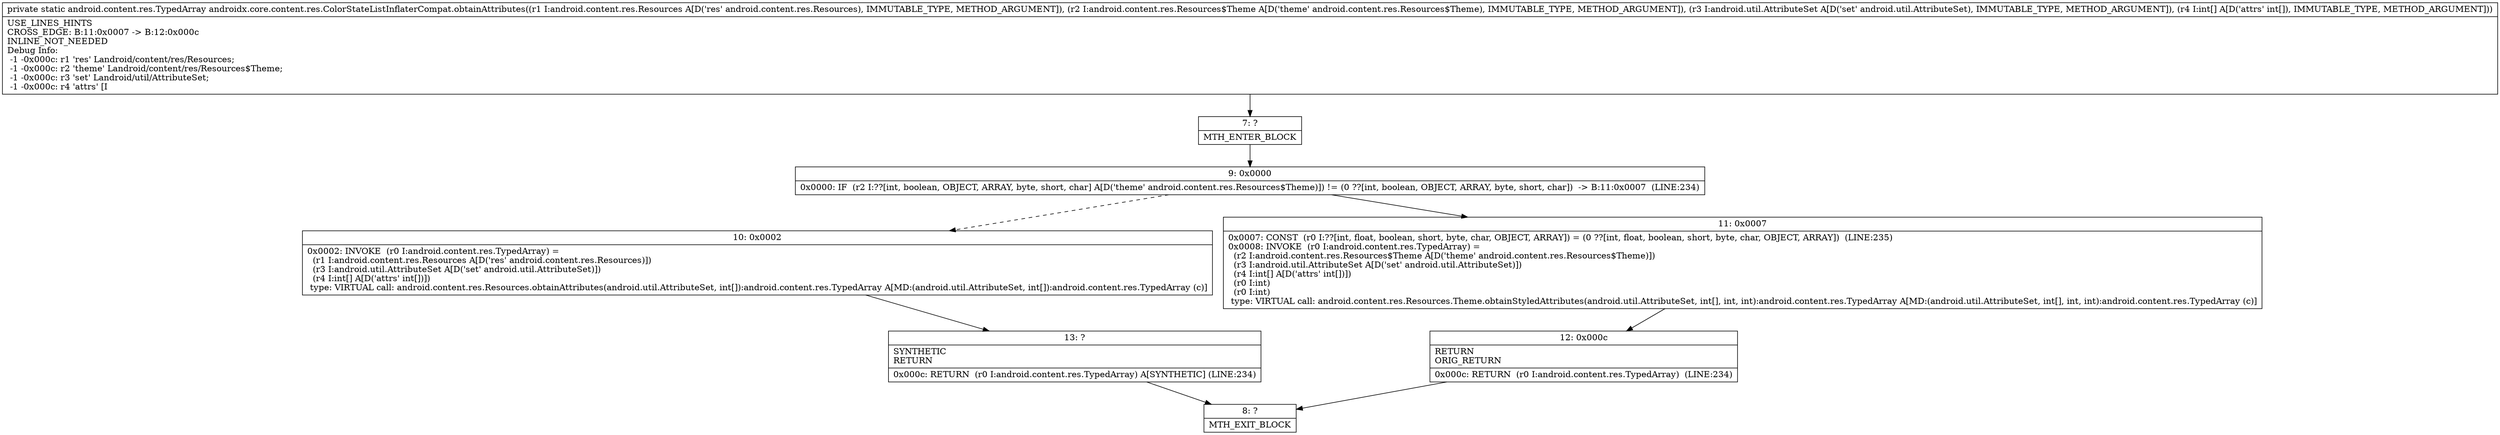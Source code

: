 digraph "CFG forandroidx.core.content.res.ColorStateListInflaterCompat.obtainAttributes(Landroid\/content\/res\/Resources;Landroid\/content\/res\/Resources$Theme;Landroid\/util\/AttributeSet;[I)Landroid\/content\/res\/TypedArray;" {
Node_7 [shape=record,label="{7\:\ ?|MTH_ENTER_BLOCK\l}"];
Node_9 [shape=record,label="{9\:\ 0x0000|0x0000: IF  (r2 I:??[int, boolean, OBJECT, ARRAY, byte, short, char] A[D('theme' android.content.res.Resources$Theme)]) != (0 ??[int, boolean, OBJECT, ARRAY, byte, short, char])  \-\> B:11:0x0007  (LINE:234)\l}"];
Node_10 [shape=record,label="{10\:\ 0x0002|0x0002: INVOKE  (r0 I:android.content.res.TypedArray) = \l  (r1 I:android.content.res.Resources A[D('res' android.content.res.Resources)])\l  (r3 I:android.util.AttributeSet A[D('set' android.util.AttributeSet)])\l  (r4 I:int[] A[D('attrs' int[])])\l type: VIRTUAL call: android.content.res.Resources.obtainAttributes(android.util.AttributeSet, int[]):android.content.res.TypedArray A[MD:(android.util.AttributeSet, int[]):android.content.res.TypedArray (c)]\l}"];
Node_13 [shape=record,label="{13\:\ ?|SYNTHETIC\lRETURN\l|0x000c: RETURN  (r0 I:android.content.res.TypedArray) A[SYNTHETIC] (LINE:234)\l}"];
Node_8 [shape=record,label="{8\:\ ?|MTH_EXIT_BLOCK\l}"];
Node_11 [shape=record,label="{11\:\ 0x0007|0x0007: CONST  (r0 I:??[int, float, boolean, short, byte, char, OBJECT, ARRAY]) = (0 ??[int, float, boolean, short, byte, char, OBJECT, ARRAY])  (LINE:235)\l0x0008: INVOKE  (r0 I:android.content.res.TypedArray) = \l  (r2 I:android.content.res.Resources$Theme A[D('theme' android.content.res.Resources$Theme)])\l  (r3 I:android.util.AttributeSet A[D('set' android.util.AttributeSet)])\l  (r4 I:int[] A[D('attrs' int[])])\l  (r0 I:int)\l  (r0 I:int)\l type: VIRTUAL call: android.content.res.Resources.Theme.obtainStyledAttributes(android.util.AttributeSet, int[], int, int):android.content.res.TypedArray A[MD:(android.util.AttributeSet, int[], int, int):android.content.res.TypedArray (c)]\l}"];
Node_12 [shape=record,label="{12\:\ 0x000c|RETURN\lORIG_RETURN\l|0x000c: RETURN  (r0 I:android.content.res.TypedArray)  (LINE:234)\l}"];
MethodNode[shape=record,label="{private static android.content.res.TypedArray androidx.core.content.res.ColorStateListInflaterCompat.obtainAttributes((r1 I:android.content.res.Resources A[D('res' android.content.res.Resources), IMMUTABLE_TYPE, METHOD_ARGUMENT]), (r2 I:android.content.res.Resources$Theme A[D('theme' android.content.res.Resources$Theme), IMMUTABLE_TYPE, METHOD_ARGUMENT]), (r3 I:android.util.AttributeSet A[D('set' android.util.AttributeSet), IMMUTABLE_TYPE, METHOD_ARGUMENT]), (r4 I:int[] A[D('attrs' int[]), IMMUTABLE_TYPE, METHOD_ARGUMENT]))  | USE_LINES_HINTS\lCROSS_EDGE: B:11:0x0007 \-\> B:12:0x000c\lINLINE_NOT_NEEDED\lDebug Info:\l  \-1 \-0x000c: r1 'res' Landroid\/content\/res\/Resources;\l  \-1 \-0x000c: r2 'theme' Landroid\/content\/res\/Resources$Theme;\l  \-1 \-0x000c: r3 'set' Landroid\/util\/AttributeSet;\l  \-1 \-0x000c: r4 'attrs' [I\l}"];
MethodNode -> Node_7;Node_7 -> Node_9;
Node_9 -> Node_10[style=dashed];
Node_9 -> Node_11;
Node_10 -> Node_13;
Node_13 -> Node_8;
Node_11 -> Node_12;
Node_12 -> Node_8;
}

